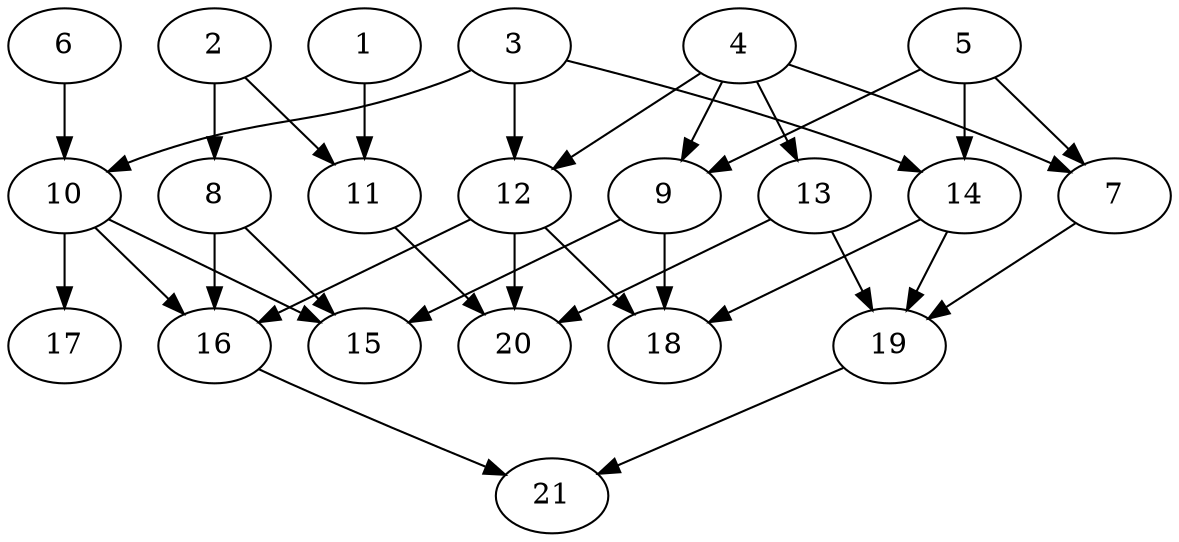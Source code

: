 // DAG (tier=2-normal, mode=data, n=21, ccr=0.444, fat=0.691, density=0.418, regular=0.581, jump=0.118, mindata=2097152, maxdata=16777216)
// DAG automatically generated by daggen at Sun Aug 24 16:33:34 2025
// /home/ermia/Project/Environments/daggen/bin/daggen --dot --ccr 0.444 --fat 0.691 --regular 0.581 --density 0.418 --jump 0.118 --mindata 2097152 --maxdata 16777216 -n 21 
digraph G {
  1 [size="319340264030208000000", alpha="0.19", expect_size="159670132015104000000"]
  1 -> 11 [size ="373759672320000"]
  2 [size="261344066881224256", alpha="0.20", expect_size="130672033440612128"]
  2 -> 8 [size ="167761959452672"]
  2 -> 11 [size ="167761959452672"]
  3 [size="199582972977696735232", alpha="0.08", expect_size="99791486488848367616"]
  3 -> 10 [size ="273215695880192"]
  3 -> 12 [size ="273215695880192"]
  3 -> 14 [size ="273215695880192"]
  4 [size="19335991743440448", alpha="0.12", expect_size="9667995871720224"]
  4 -> 7 [size ="818848936755200"]
  4 -> 9 [size ="818848936755200"]
  4 -> 12 [size ="818848936755200"]
  4 -> 13 [size ="818848936755200"]
  5 [size="8481010859200816", alpha="0.12", expect_size="4240505429600408"]
  5 -> 7 [size ="206539642109952"]
  5 -> 9 [size ="206539642109952"]
  5 -> 14 [size ="206539642109952"]
  6 [size="750086440141778321408", alpha="0.16", expect_size="375043220070889160704"]
  6 -> 10 [size ="660436189970432"]
  7 [size="1103322534617236373504", alpha="0.16", expect_size="551661267308618186752"]
  7 -> 19 [size ="854197532622848"]
  8 [size="4992789414729717760", alpha="0.06", expect_size="2496394707364858880"]
  8 -> 15 [size ="2208850753093632"]
  8 -> 16 [size ="2208850753093632"]
  9 [size="414621571830180216832", alpha="0.11", expect_size="207310785915090108416"]
  9 -> 15 [size ="444827112046592"]
  9 -> 18 [size ="444827112046592"]
  10 [size="848714334302858379264", alpha="0.15", expect_size="424357167151429189632"]
  10 -> 15 [size ="717129649225728"]
  10 -> 16 [size ="717129649225728"]
  10 -> 17 [size ="717129649225728"]
  11 [size="48972488334039440", alpha="0.07", expect_size="24486244167019720"]
  11 -> 20 [size ="1529503360745472"]
  12 [size="21544634498209872", alpha="0.18", expect_size="10772317249104936"]
  12 -> 16 [size ="1247128051515392"]
  12 -> 18 [size ="1247128051515392"]
  12 -> 20 [size ="1247128051515392"]
  13 [size="2297493286189734559744", alpha="0.05", expect_size="1148746643094867279872"]
  13 -> 19 [size ="1392919936237568"]
  13 -> 20 [size ="1392919936237568"]
  14 [size="11806756111448300", alpha="0.01", expect_size="5903378055724150"]
  14 -> 18 [size ="713566277599232"]
  14 -> 19 [size ="713566277599232"]
  15 [size="1347352143991662444544", alpha="0.12", expect_size="673676071995831222272"]
  16 [size="38376967506405359616", alpha="0.09", expect_size="19188483753202679808"]
  16 -> 21 [size ="91020054233088"]
  17 [size="1118640921814034", alpha="0.11", expect_size="559320460907017"]
  18 [size="616029014683285248", alpha="0.02", expect_size="308014507341642624"]
  19 [size="3084016463196217856", alpha="0.13", expect_size="1542008231598108928"]
  19 -> 21 [size ="1966770751537152"]
  20 [size="1341738703721347416064", alpha="0.07", expect_size="670869351860673708032"]
  21 [size="2024656651822626", alpha="0.14", expect_size="1012328325911313"]
}